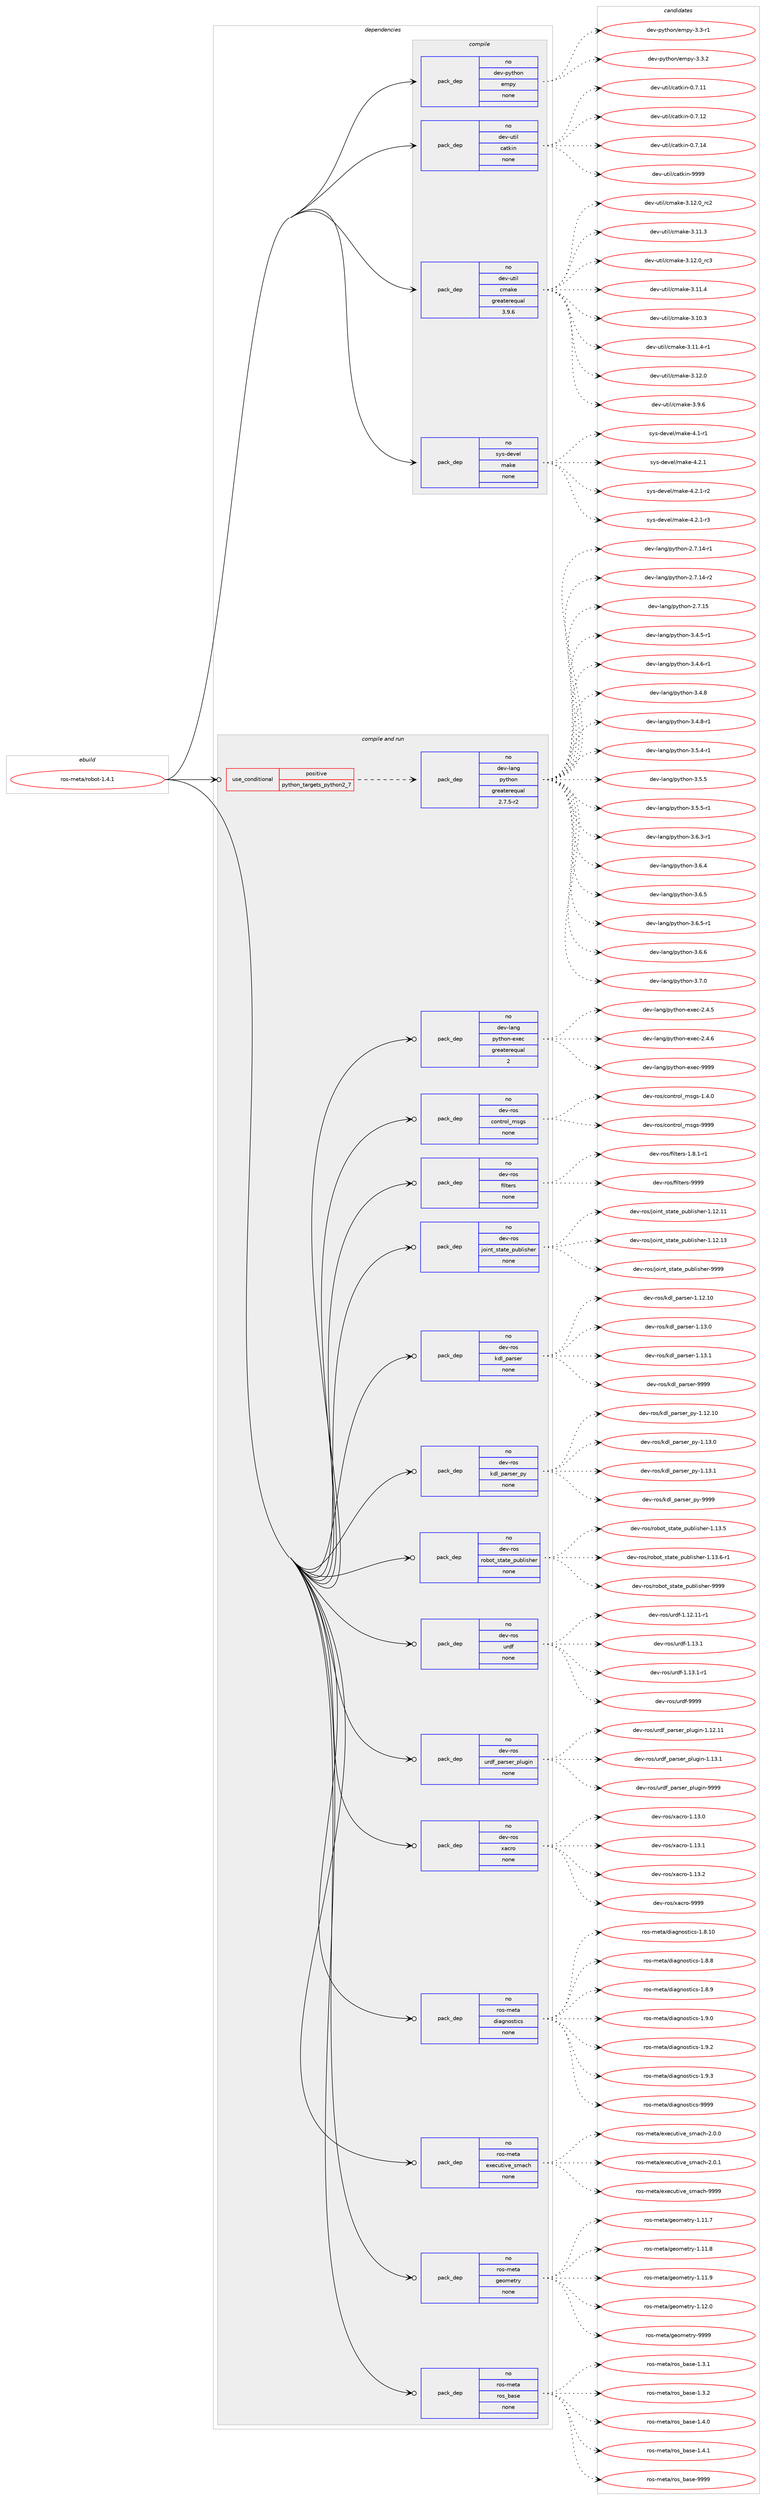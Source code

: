 digraph prolog {

# *************
# Graph options
# *************

newrank=true;
concentrate=true;
compound=true;
graph [rankdir=LR,fontname=Helvetica,fontsize=10,ranksep=1.5];#, ranksep=2.5, nodesep=0.2];
edge  [arrowhead=vee];
node  [fontname=Helvetica,fontsize=10];

# **********
# The ebuild
# **********

subgraph cluster_leftcol {
color=gray;
rank=same;
label=<<i>ebuild</i>>;
id [label="ros-meta/robot-1.4.1", color=red, width=4, href="../ros-meta/robot-1.4.1.svg"];
}

# ****************
# The dependencies
# ****************

subgraph cluster_midcol {
color=gray;
label=<<i>dependencies</i>>;
subgraph cluster_compile {
fillcolor="#eeeeee";
style=filled;
label=<<i>compile</i>>;
subgraph pack1103 {
dependency1546 [label=<<TABLE BORDER="0" CELLBORDER="1" CELLSPACING="0" CELLPADDING="4" WIDTH="220"><TR><TD ROWSPAN="6" CELLPADDING="30">pack_dep</TD></TR><TR><TD WIDTH="110">no</TD></TR><TR><TD>dev-python</TD></TR><TR><TD>empy</TD></TR><TR><TD>none</TD></TR><TR><TD></TD></TR></TABLE>>, shape=none, color=blue];
}
id:e -> dependency1546:w [weight=20,style="solid",arrowhead="vee"];
subgraph pack1104 {
dependency1547 [label=<<TABLE BORDER="0" CELLBORDER="1" CELLSPACING="0" CELLPADDING="4" WIDTH="220"><TR><TD ROWSPAN="6" CELLPADDING="30">pack_dep</TD></TR><TR><TD WIDTH="110">no</TD></TR><TR><TD>dev-util</TD></TR><TR><TD>catkin</TD></TR><TR><TD>none</TD></TR><TR><TD></TD></TR></TABLE>>, shape=none, color=blue];
}
id:e -> dependency1547:w [weight=20,style="solid",arrowhead="vee"];
subgraph pack1105 {
dependency1548 [label=<<TABLE BORDER="0" CELLBORDER="1" CELLSPACING="0" CELLPADDING="4" WIDTH="220"><TR><TD ROWSPAN="6" CELLPADDING="30">pack_dep</TD></TR><TR><TD WIDTH="110">no</TD></TR><TR><TD>dev-util</TD></TR><TR><TD>cmake</TD></TR><TR><TD>greaterequal</TD></TR><TR><TD>3.9.6</TD></TR></TABLE>>, shape=none, color=blue];
}
id:e -> dependency1548:w [weight=20,style="solid",arrowhead="vee"];
subgraph pack1106 {
dependency1549 [label=<<TABLE BORDER="0" CELLBORDER="1" CELLSPACING="0" CELLPADDING="4" WIDTH="220"><TR><TD ROWSPAN="6" CELLPADDING="30">pack_dep</TD></TR><TR><TD WIDTH="110">no</TD></TR><TR><TD>sys-devel</TD></TR><TR><TD>make</TD></TR><TR><TD>none</TD></TR><TR><TD></TD></TR></TABLE>>, shape=none, color=blue];
}
id:e -> dependency1549:w [weight=20,style="solid",arrowhead="vee"];
}
subgraph cluster_compileandrun {
fillcolor="#eeeeee";
style=filled;
label=<<i>compile and run</i>>;
subgraph cond412 {
dependency1550 [label=<<TABLE BORDER="0" CELLBORDER="1" CELLSPACING="0" CELLPADDING="4"><TR><TD ROWSPAN="3" CELLPADDING="10">use_conditional</TD></TR><TR><TD>positive</TD></TR><TR><TD>python_targets_python2_7</TD></TR></TABLE>>, shape=none, color=red];
subgraph pack1107 {
dependency1551 [label=<<TABLE BORDER="0" CELLBORDER="1" CELLSPACING="0" CELLPADDING="4" WIDTH="220"><TR><TD ROWSPAN="6" CELLPADDING="30">pack_dep</TD></TR><TR><TD WIDTH="110">no</TD></TR><TR><TD>dev-lang</TD></TR><TR><TD>python</TD></TR><TR><TD>greaterequal</TD></TR><TR><TD>2.7.5-r2</TD></TR></TABLE>>, shape=none, color=blue];
}
dependency1550:e -> dependency1551:w [weight=20,style="dashed",arrowhead="vee"];
}
id:e -> dependency1550:w [weight=20,style="solid",arrowhead="odotvee"];
subgraph pack1108 {
dependency1552 [label=<<TABLE BORDER="0" CELLBORDER="1" CELLSPACING="0" CELLPADDING="4" WIDTH="220"><TR><TD ROWSPAN="6" CELLPADDING="30">pack_dep</TD></TR><TR><TD WIDTH="110">no</TD></TR><TR><TD>dev-lang</TD></TR><TR><TD>python-exec</TD></TR><TR><TD>greaterequal</TD></TR><TR><TD>2</TD></TR></TABLE>>, shape=none, color=blue];
}
id:e -> dependency1552:w [weight=20,style="solid",arrowhead="odotvee"];
subgraph pack1109 {
dependency1553 [label=<<TABLE BORDER="0" CELLBORDER="1" CELLSPACING="0" CELLPADDING="4" WIDTH="220"><TR><TD ROWSPAN="6" CELLPADDING="30">pack_dep</TD></TR><TR><TD WIDTH="110">no</TD></TR><TR><TD>dev-ros</TD></TR><TR><TD>control_msgs</TD></TR><TR><TD>none</TD></TR><TR><TD></TD></TR></TABLE>>, shape=none, color=blue];
}
id:e -> dependency1553:w [weight=20,style="solid",arrowhead="odotvee"];
subgraph pack1110 {
dependency1554 [label=<<TABLE BORDER="0" CELLBORDER="1" CELLSPACING="0" CELLPADDING="4" WIDTH="220"><TR><TD ROWSPAN="6" CELLPADDING="30">pack_dep</TD></TR><TR><TD WIDTH="110">no</TD></TR><TR><TD>dev-ros</TD></TR><TR><TD>filters</TD></TR><TR><TD>none</TD></TR><TR><TD></TD></TR></TABLE>>, shape=none, color=blue];
}
id:e -> dependency1554:w [weight=20,style="solid",arrowhead="odotvee"];
subgraph pack1111 {
dependency1555 [label=<<TABLE BORDER="0" CELLBORDER="1" CELLSPACING="0" CELLPADDING="4" WIDTH="220"><TR><TD ROWSPAN="6" CELLPADDING="30">pack_dep</TD></TR><TR><TD WIDTH="110">no</TD></TR><TR><TD>dev-ros</TD></TR><TR><TD>joint_state_publisher</TD></TR><TR><TD>none</TD></TR><TR><TD></TD></TR></TABLE>>, shape=none, color=blue];
}
id:e -> dependency1555:w [weight=20,style="solid",arrowhead="odotvee"];
subgraph pack1112 {
dependency1556 [label=<<TABLE BORDER="0" CELLBORDER="1" CELLSPACING="0" CELLPADDING="4" WIDTH="220"><TR><TD ROWSPAN="6" CELLPADDING="30">pack_dep</TD></TR><TR><TD WIDTH="110">no</TD></TR><TR><TD>dev-ros</TD></TR><TR><TD>kdl_parser</TD></TR><TR><TD>none</TD></TR><TR><TD></TD></TR></TABLE>>, shape=none, color=blue];
}
id:e -> dependency1556:w [weight=20,style="solid",arrowhead="odotvee"];
subgraph pack1113 {
dependency1557 [label=<<TABLE BORDER="0" CELLBORDER="1" CELLSPACING="0" CELLPADDING="4" WIDTH="220"><TR><TD ROWSPAN="6" CELLPADDING="30">pack_dep</TD></TR><TR><TD WIDTH="110">no</TD></TR><TR><TD>dev-ros</TD></TR><TR><TD>kdl_parser_py</TD></TR><TR><TD>none</TD></TR><TR><TD></TD></TR></TABLE>>, shape=none, color=blue];
}
id:e -> dependency1557:w [weight=20,style="solid",arrowhead="odotvee"];
subgraph pack1114 {
dependency1558 [label=<<TABLE BORDER="0" CELLBORDER="1" CELLSPACING="0" CELLPADDING="4" WIDTH="220"><TR><TD ROWSPAN="6" CELLPADDING="30">pack_dep</TD></TR><TR><TD WIDTH="110">no</TD></TR><TR><TD>dev-ros</TD></TR><TR><TD>robot_state_publisher</TD></TR><TR><TD>none</TD></TR><TR><TD></TD></TR></TABLE>>, shape=none, color=blue];
}
id:e -> dependency1558:w [weight=20,style="solid",arrowhead="odotvee"];
subgraph pack1115 {
dependency1559 [label=<<TABLE BORDER="0" CELLBORDER="1" CELLSPACING="0" CELLPADDING="4" WIDTH="220"><TR><TD ROWSPAN="6" CELLPADDING="30">pack_dep</TD></TR><TR><TD WIDTH="110">no</TD></TR><TR><TD>dev-ros</TD></TR><TR><TD>urdf</TD></TR><TR><TD>none</TD></TR><TR><TD></TD></TR></TABLE>>, shape=none, color=blue];
}
id:e -> dependency1559:w [weight=20,style="solid",arrowhead="odotvee"];
subgraph pack1116 {
dependency1560 [label=<<TABLE BORDER="0" CELLBORDER="1" CELLSPACING="0" CELLPADDING="4" WIDTH="220"><TR><TD ROWSPAN="6" CELLPADDING="30">pack_dep</TD></TR><TR><TD WIDTH="110">no</TD></TR><TR><TD>dev-ros</TD></TR><TR><TD>urdf_parser_plugin</TD></TR><TR><TD>none</TD></TR><TR><TD></TD></TR></TABLE>>, shape=none, color=blue];
}
id:e -> dependency1560:w [weight=20,style="solid",arrowhead="odotvee"];
subgraph pack1117 {
dependency1561 [label=<<TABLE BORDER="0" CELLBORDER="1" CELLSPACING="0" CELLPADDING="4" WIDTH="220"><TR><TD ROWSPAN="6" CELLPADDING="30">pack_dep</TD></TR><TR><TD WIDTH="110">no</TD></TR><TR><TD>dev-ros</TD></TR><TR><TD>xacro</TD></TR><TR><TD>none</TD></TR><TR><TD></TD></TR></TABLE>>, shape=none, color=blue];
}
id:e -> dependency1561:w [weight=20,style="solid",arrowhead="odotvee"];
subgraph pack1118 {
dependency1562 [label=<<TABLE BORDER="0" CELLBORDER="1" CELLSPACING="0" CELLPADDING="4" WIDTH="220"><TR><TD ROWSPAN="6" CELLPADDING="30">pack_dep</TD></TR><TR><TD WIDTH="110">no</TD></TR><TR><TD>ros-meta</TD></TR><TR><TD>diagnostics</TD></TR><TR><TD>none</TD></TR><TR><TD></TD></TR></TABLE>>, shape=none, color=blue];
}
id:e -> dependency1562:w [weight=20,style="solid",arrowhead="odotvee"];
subgraph pack1119 {
dependency1563 [label=<<TABLE BORDER="0" CELLBORDER="1" CELLSPACING="0" CELLPADDING="4" WIDTH="220"><TR><TD ROWSPAN="6" CELLPADDING="30">pack_dep</TD></TR><TR><TD WIDTH="110">no</TD></TR><TR><TD>ros-meta</TD></TR><TR><TD>executive_smach</TD></TR><TR><TD>none</TD></TR><TR><TD></TD></TR></TABLE>>, shape=none, color=blue];
}
id:e -> dependency1563:w [weight=20,style="solid",arrowhead="odotvee"];
subgraph pack1120 {
dependency1564 [label=<<TABLE BORDER="0" CELLBORDER="1" CELLSPACING="0" CELLPADDING="4" WIDTH="220"><TR><TD ROWSPAN="6" CELLPADDING="30">pack_dep</TD></TR><TR><TD WIDTH="110">no</TD></TR><TR><TD>ros-meta</TD></TR><TR><TD>geometry</TD></TR><TR><TD>none</TD></TR><TR><TD></TD></TR></TABLE>>, shape=none, color=blue];
}
id:e -> dependency1564:w [weight=20,style="solid",arrowhead="odotvee"];
subgraph pack1121 {
dependency1565 [label=<<TABLE BORDER="0" CELLBORDER="1" CELLSPACING="0" CELLPADDING="4" WIDTH="220"><TR><TD ROWSPAN="6" CELLPADDING="30">pack_dep</TD></TR><TR><TD WIDTH="110">no</TD></TR><TR><TD>ros-meta</TD></TR><TR><TD>ros_base</TD></TR><TR><TD>none</TD></TR><TR><TD></TD></TR></TABLE>>, shape=none, color=blue];
}
id:e -> dependency1565:w [weight=20,style="solid",arrowhead="odotvee"];
}
subgraph cluster_run {
fillcolor="#eeeeee";
style=filled;
label=<<i>run</i>>;
}
}

# **************
# The candidates
# **************

subgraph cluster_choices {
rank=same;
color=gray;
label=<<i>candidates</i>>;

subgraph choice1103 {
color=black;
nodesep=1;
choice1001011184511212111610411111047101109112121455146514511449 [label="dev-python/empy-3.3-r1", color=red, width=4,href="../dev-python/empy-3.3-r1.svg"];
choice1001011184511212111610411111047101109112121455146514650 [label="dev-python/empy-3.3.2", color=red, width=4,href="../dev-python/empy-3.3.2.svg"];
dependency1546:e -> choice1001011184511212111610411111047101109112121455146514511449:w [style=dotted,weight="100"];
dependency1546:e -> choice1001011184511212111610411111047101109112121455146514650:w [style=dotted,weight="100"];
}
subgraph choice1104 {
color=black;
nodesep=1;
choice1001011184511711610510847999711610710511045484655464949 [label="dev-util/catkin-0.7.11", color=red, width=4,href="../dev-util/catkin-0.7.11.svg"];
choice1001011184511711610510847999711610710511045484655464950 [label="dev-util/catkin-0.7.12", color=red, width=4,href="../dev-util/catkin-0.7.12.svg"];
choice1001011184511711610510847999711610710511045484655464952 [label="dev-util/catkin-0.7.14", color=red, width=4,href="../dev-util/catkin-0.7.14.svg"];
choice100101118451171161051084799971161071051104557575757 [label="dev-util/catkin-9999", color=red, width=4,href="../dev-util/catkin-9999.svg"];
dependency1547:e -> choice1001011184511711610510847999711610710511045484655464949:w [style=dotted,weight="100"];
dependency1547:e -> choice1001011184511711610510847999711610710511045484655464950:w [style=dotted,weight="100"];
dependency1547:e -> choice1001011184511711610510847999711610710511045484655464952:w [style=dotted,weight="100"];
dependency1547:e -> choice100101118451171161051084799971161071051104557575757:w [style=dotted,weight="100"];
}
subgraph choice1105 {
color=black;
nodesep=1;
choice1001011184511711610510847991099710710145514649504648951149950 [label="dev-util/cmake-3.12.0_rc2", color=red, width=4,href="../dev-util/cmake-3.12.0_rc2.svg"];
choice1001011184511711610510847991099710710145514649494651 [label="dev-util/cmake-3.11.3", color=red, width=4,href="../dev-util/cmake-3.11.3.svg"];
choice1001011184511711610510847991099710710145514649504648951149951 [label="dev-util/cmake-3.12.0_rc3", color=red, width=4,href="../dev-util/cmake-3.12.0_rc3.svg"];
choice1001011184511711610510847991099710710145514649494652 [label="dev-util/cmake-3.11.4", color=red, width=4,href="../dev-util/cmake-3.11.4.svg"];
choice1001011184511711610510847991099710710145514649484651 [label="dev-util/cmake-3.10.3", color=red, width=4,href="../dev-util/cmake-3.10.3.svg"];
choice10010111845117116105108479910997107101455146494946524511449 [label="dev-util/cmake-3.11.4-r1", color=red, width=4,href="../dev-util/cmake-3.11.4-r1.svg"];
choice1001011184511711610510847991099710710145514649504648 [label="dev-util/cmake-3.12.0", color=red, width=4,href="../dev-util/cmake-3.12.0.svg"];
choice10010111845117116105108479910997107101455146574654 [label="dev-util/cmake-3.9.6", color=red, width=4,href="../dev-util/cmake-3.9.6.svg"];
dependency1548:e -> choice1001011184511711610510847991099710710145514649504648951149950:w [style=dotted,weight="100"];
dependency1548:e -> choice1001011184511711610510847991099710710145514649494651:w [style=dotted,weight="100"];
dependency1548:e -> choice1001011184511711610510847991099710710145514649504648951149951:w [style=dotted,weight="100"];
dependency1548:e -> choice1001011184511711610510847991099710710145514649494652:w [style=dotted,weight="100"];
dependency1548:e -> choice1001011184511711610510847991099710710145514649484651:w [style=dotted,weight="100"];
dependency1548:e -> choice10010111845117116105108479910997107101455146494946524511449:w [style=dotted,weight="100"];
dependency1548:e -> choice1001011184511711610510847991099710710145514649504648:w [style=dotted,weight="100"];
dependency1548:e -> choice10010111845117116105108479910997107101455146574654:w [style=dotted,weight="100"];
}
subgraph choice1106 {
color=black;
nodesep=1;
choice115121115451001011181011084710997107101455246494511449 [label="sys-devel/make-4.1-r1", color=red, width=4,href="../sys-devel/make-4.1-r1.svg"];
choice115121115451001011181011084710997107101455246504649 [label="sys-devel/make-4.2.1", color=red, width=4,href="../sys-devel/make-4.2.1.svg"];
choice1151211154510010111810110847109971071014552465046494511450 [label="sys-devel/make-4.2.1-r2", color=red, width=4,href="../sys-devel/make-4.2.1-r2.svg"];
choice1151211154510010111810110847109971071014552465046494511451 [label="sys-devel/make-4.2.1-r3", color=red, width=4,href="../sys-devel/make-4.2.1-r3.svg"];
dependency1549:e -> choice115121115451001011181011084710997107101455246494511449:w [style=dotted,weight="100"];
dependency1549:e -> choice115121115451001011181011084710997107101455246504649:w [style=dotted,weight="100"];
dependency1549:e -> choice1151211154510010111810110847109971071014552465046494511450:w [style=dotted,weight="100"];
dependency1549:e -> choice1151211154510010111810110847109971071014552465046494511451:w [style=dotted,weight="100"];
}
subgraph choice1107 {
color=black;
nodesep=1;
choice100101118451089711010347112121116104111110455046554649524511449 [label="dev-lang/python-2.7.14-r1", color=red, width=4,href="../dev-lang/python-2.7.14-r1.svg"];
choice100101118451089711010347112121116104111110455046554649524511450 [label="dev-lang/python-2.7.14-r2", color=red, width=4,href="../dev-lang/python-2.7.14-r2.svg"];
choice10010111845108971101034711212111610411111045504655464953 [label="dev-lang/python-2.7.15", color=red, width=4,href="../dev-lang/python-2.7.15.svg"];
choice1001011184510897110103471121211161041111104551465246534511449 [label="dev-lang/python-3.4.5-r1", color=red, width=4,href="../dev-lang/python-3.4.5-r1.svg"];
choice1001011184510897110103471121211161041111104551465246544511449 [label="dev-lang/python-3.4.6-r1", color=red, width=4,href="../dev-lang/python-3.4.6-r1.svg"];
choice100101118451089711010347112121116104111110455146524656 [label="dev-lang/python-3.4.8", color=red, width=4,href="../dev-lang/python-3.4.8.svg"];
choice1001011184510897110103471121211161041111104551465246564511449 [label="dev-lang/python-3.4.8-r1", color=red, width=4,href="../dev-lang/python-3.4.8-r1.svg"];
choice1001011184510897110103471121211161041111104551465346524511449 [label="dev-lang/python-3.5.4-r1", color=red, width=4,href="../dev-lang/python-3.5.4-r1.svg"];
choice100101118451089711010347112121116104111110455146534653 [label="dev-lang/python-3.5.5", color=red, width=4,href="../dev-lang/python-3.5.5.svg"];
choice1001011184510897110103471121211161041111104551465346534511449 [label="dev-lang/python-3.5.5-r1", color=red, width=4,href="../dev-lang/python-3.5.5-r1.svg"];
choice1001011184510897110103471121211161041111104551465446514511449 [label="dev-lang/python-3.6.3-r1", color=red, width=4,href="../dev-lang/python-3.6.3-r1.svg"];
choice100101118451089711010347112121116104111110455146544652 [label="dev-lang/python-3.6.4", color=red, width=4,href="../dev-lang/python-3.6.4.svg"];
choice100101118451089711010347112121116104111110455146544653 [label="dev-lang/python-3.6.5", color=red, width=4,href="../dev-lang/python-3.6.5.svg"];
choice1001011184510897110103471121211161041111104551465446534511449 [label="dev-lang/python-3.6.5-r1", color=red, width=4,href="../dev-lang/python-3.6.5-r1.svg"];
choice100101118451089711010347112121116104111110455146544654 [label="dev-lang/python-3.6.6", color=red, width=4,href="../dev-lang/python-3.6.6.svg"];
choice100101118451089711010347112121116104111110455146554648 [label="dev-lang/python-3.7.0", color=red, width=4,href="../dev-lang/python-3.7.0.svg"];
dependency1551:e -> choice100101118451089711010347112121116104111110455046554649524511449:w [style=dotted,weight="100"];
dependency1551:e -> choice100101118451089711010347112121116104111110455046554649524511450:w [style=dotted,weight="100"];
dependency1551:e -> choice10010111845108971101034711212111610411111045504655464953:w [style=dotted,weight="100"];
dependency1551:e -> choice1001011184510897110103471121211161041111104551465246534511449:w [style=dotted,weight="100"];
dependency1551:e -> choice1001011184510897110103471121211161041111104551465246544511449:w [style=dotted,weight="100"];
dependency1551:e -> choice100101118451089711010347112121116104111110455146524656:w [style=dotted,weight="100"];
dependency1551:e -> choice1001011184510897110103471121211161041111104551465246564511449:w [style=dotted,weight="100"];
dependency1551:e -> choice1001011184510897110103471121211161041111104551465346524511449:w [style=dotted,weight="100"];
dependency1551:e -> choice100101118451089711010347112121116104111110455146534653:w [style=dotted,weight="100"];
dependency1551:e -> choice1001011184510897110103471121211161041111104551465346534511449:w [style=dotted,weight="100"];
dependency1551:e -> choice1001011184510897110103471121211161041111104551465446514511449:w [style=dotted,weight="100"];
dependency1551:e -> choice100101118451089711010347112121116104111110455146544652:w [style=dotted,weight="100"];
dependency1551:e -> choice100101118451089711010347112121116104111110455146544653:w [style=dotted,weight="100"];
dependency1551:e -> choice1001011184510897110103471121211161041111104551465446534511449:w [style=dotted,weight="100"];
dependency1551:e -> choice100101118451089711010347112121116104111110455146544654:w [style=dotted,weight="100"];
dependency1551:e -> choice100101118451089711010347112121116104111110455146554648:w [style=dotted,weight="100"];
}
subgraph choice1108 {
color=black;
nodesep=1;
choice1001011184510897110103471121211161041111104510112010199455046524653 [label="dev-lang/python-exec-2.4.5", color=red, width=4,href="../dev-lang/python-exec-2.4.5.svg"];
choice1001011184510897110103471121211161041111104510112010199455046524654 [label="dev-lang/python-exec-2.4.6", color=red, width=4,href="../dev-lang/python-exec-2.4.6.svg"];
choice10010111845108971101034711212111610411111045101120101994557575757 [label="dev-lang/python-exec-9999", color=red, width=4,href="../dev-lang/python-exec-9999.svg"];
dependency1552:e -> choice1001011184510897110103471121211161041111104510112010199455046524653:w [style=dotted,weight="100"];
dependency1552:e -> choice1001011184510897110103471121211161041111104510112010199455046524654:w [style=dotted,weight="100"];
dependency1552:e -> choice10010111845108971101034711212111610411111045101120101994557575757:w [style=dotted,weight="100"];
}
subgraph choice1109 {
color=black;
nodesep=1;
choice10010111845114111115479911111011611411110895109115103115454946524648 [label="dev-ros/control_msgs-1.4.0", color=red, width=4,href="../dev-ros/control_msgs-1.4.0.svg"];
choice100101118451141111154799111110116114111108951091151031154557575757 [label="dev-ros/control_msgs-9999", color=red, width=4,href="../dev-ros/control_msgs-9999.svg"];
dependency1553:e -> choice10010111845114111115479911111011611411110895109115103115454946524648:w [style=dotted,weight="100"];
dependency1553:e -> choice100101118451141111154799111110116114111108951091151031154557575757:w [style=dotted,weight="100"];
}
subgraph choice1110 {
color=black;
nodesep=1;
choice10010111845114111115471021051081161011141154549465646494511449 [label="dev-ros/filters-1.8.1-r1", color=red, width=4,href="../dev-ros/filters-1.8.1-r1.svg"];
choice10010111845114111115471021051081161011141154557575757 [label="dev-ros/filters-9999", color=red, width=4,href="../dev-ros/filters-9999.svg"];
dependency1554:e -> choice10010111845114111115471021051081161011141154549465646494511449:w [style=dotted,weight="100"];
dependency1554:e -> choice10010111845114111115471021051081161011141154557575757:w [style=dotted,weight="100"];
}
subgraph choice1111 {
color=black;
nodesep=1;
choice1001011184511411111547106111105110116951151169711610195112117981081051151041011144549464950464949 [label="dev-ros/joint_state_publisher-1.12.11", color=red, width=4,href="../dev-ros/joint_state_publisher-1.12.11.svg"];
choice1001011184511411111547106111105110116951151169711610195112117981081051151041011144549464950464951 [label="dev-ros/joint_state_publisher-1.12.13", color=red, width=4,href="../dev-ros/joint_state_publisher-1.12.13.svg"];
choice1001011184511411111547106111105110116951151169711610195112117981081051151041011144557575757 [label="dev-ros/joint_state_publisher-9999", color=red, width=4,href="../dev-ros/joint_state_publisher-9999.svg"];
dependency1555:e -> choice1001011184511411111547106111105110116951151169711610195112117981081051151041011144549464950464949:w [style=dotted,weight="100"];
dependency1555:e -> choice1001011184511411111547106111105110116951151169711610195112117981081051151041011144549464950464951:w [style=dotted,weight="100"];
dependency1555:e -> choice1001011184511411111547106111105110116951151169711610195112117981081051151041011144557575757:w [style=dotted,weight="100"];
}
subgraph choice1112 {
color=black;
nodesep=1;
choice100101118451141111154710710010895112971141151011144549464950464948 [label="dev-ros/kdl_parser-1.12.10", color=red, width=4,href="../dev-ros/kdl_parser-1.12.10.svg"];
choice1001011184511411111547107100108951129711411510111445494649514648 [label="dev-ros/kdl_parser-1.13.0", color=red, width=4,href="../dev-ros/kdl_parser-1.13.0.svg"];
choice1001011184511411111547107100108951129711411510111445494649514649 [label="dev-ros/kdl_parser-1.13.1", color=red, width=4,href="../dev-ros/kdl_parser-1.13.1.svg"];
choice100101118451141111154710710010895112971141151011144557575757 [label="dev-ros/kdl_parser-9999", color=red, width=4,href="../dev-ros/kdl_parser-9999.svg"];
dependency1556:e -> choice100101118451141111154710710010895112971141151011144549464950464948:w [style=dotted,weight="100"];
dependency1556:e -> choice1001011184511411111547107100108951129711411510111445494649514648:w [style=dotted,weight="100"];
dependency1556:e -> choice1001011184511411111547107100108951129711411510111445494649514649:w [style=dotted,weight="100"];
dependency1556:e -> choice100101118451141111154710710010895112971141151011144557575757:w [style=dotted,weight="100"];
}
subgraph choice1113 {
color=black;
nodesep=1;
choice10010111845114111115471071001089511297114115101114951121214549464950464948 [label="dev-ros/kdl_parser_py-1.12.10", color=red, width=4,href="../dev-ros/kdl_parser_py-1.12.10.svg"];
choice100101118451141111154710710010895112971141151011149511212145494649514648 [label="dev-ros/kdl_parser_py-1.13.0", color=red, width=4,href="../dev-ros/kdl_parser_py-1.13.0.svg"];
choice100101118451141111154710710010895112971141151011149511212145494649514649 [label="dev-ros/kdl_parser_py-1.13.1", color=red, width=4,href="../dev-ros/kdl_parser_py-1.13.1.svg"];
choice10010111845114111115471071001089511297114115101114951121214557575757 [label="dev-ros/kdl_parser_py-9999", color=red, width=4,href="../dev-ros/kdl_parser_py-9999.svg"];
dependency1557:e -> choice10010111845114111115471071001089511297114115101114951121214549464950464948:w [style=dotted,weight="100"];
dependency1557:e -> choice100101118451141111154710710010895112971141151011149511212145494649514648:w [style=dotted,weight="100"];
dependency1557:e -> choice100101118451141111154710710010895112971141151011149511212145494649514649:w [style=dotted,weight="100"];
dependency1557:e -> choice10010111845114111115471071001089511297114115101114951121214557575757:w [style=dotted,weight="100"];
}
subgraph choice1114 {
color=black;
nodesep=1;
choice1001011184511411111547114111981111169511511697116101951121179810810511510410111445494649514653 [label="dev-ros/robot_state_publisher-1.13.5", color=red, width=4,href="../dev-ros/robot_state_publisher-1.13.5.svg"];
choice10010111845114111115471141119811111695115116971161019511211798108105115104101114454946495146544511449 [label="dev-ros/robot_state_publisher-1.13.6-r1", color=red, width=4,href="../dev-ros/robot_state_publisher-1.13.6-r1.svg"];
choice100101118451141111154711411198111116951151169711610195112117981081051151041011144557575757 [label="dev-ros/robot_state_publisher-9999", color=red, width=4,href="../dev-ros/robot_state_publisher-9999.svg"];
dependency1558:e -> choice1001011184511411111547114111981111169511511697116101951121179810810511510410111445494649514653:w [style=dotted,weight="100"];
dependency1558:e -> choice10010111845114111115471141119811111695115116971161019511211798108105115104101114454946495146544511449:w [style=dotted,weight="100"];
dependency1558:e -> choice100101118451141111154711411198111116951151169711610195112117981081051151041011144557575757:w [style=dotted,weight="100"];
}
subgraph choice1115 {
color=black;
nodesep=1;
choice100101118451141111154711711410010245494649504649494511449 [label="dev-ros/urdf-1.12.11-r1", color=red, width=4,href="../dev-ros/urdf-1.12.11-r1.svg"];
choice100101118451141111154711711410010245494649514649 [label="dev-ros/urdf-1.13.1", color=red, width=4,href="../dev-ros/urdf-1.13.1.svg"];
choice1001011184511411111547117114100102454946495146494511449 [label="dev-ros/urdf-1.13.1-r1", color=red, width=4,href="../dev-ros/urdf-1.13.1-r1.svg"];
choice10010111845114111115471171141001024557575757 [label="dev-ros/urdf-9999", color=red, width=4,href="../dev-ros/urdf-9999.svg"];
dependency1559:e -> choice100101118451141111154711711410010245494649504649494511449:w [style=dotted,weight="100"];
dependency1559:e -> choice100101118451141111154711711410010245494649514649:w [style=dotted,weight="100"];
dependency1559:e -> choice1001011184511411111547117114100102454946495146494511449:w [style=dotted,weight="100"];
dependency1559:e -> choice10010111845114111115471171141001024557575757:w [style=dotted,weight="100"];
}
subgraph choice1116 {
color=black;
nodesep=1;
choice10010111845114111115471171141001029511297114115101114951121081171031051104549464950464949 [label="dev-ros/urdf_parser_plugin-1.12.11", color=red, width=4,href="../dev-ros/urdf_parser_plugin-1.12.11.svg"];
choice100101118451141111154711711410010295112971141151011149511210811710310511045494649514649 [label="dev-ros/urdf_parser_plugin-1.13.1", color=red, width=4,href="../dev-ros/urdf_parser_plugin-1.13.1.svg"];
choice10010111845114111115471171141001029511297114115101114951121081171031051104557575757 [label="dev-ros/urdf_parser_plugin-9999", color=red, width=4,href="../dev-ros/urdf_parser_plugin-9999.svg"];
dependency1560:e -> choice10010111845114111115471171141001029511297114115101114951121081171031051104549464950464949:w [style=dotted,weight="100"];
dependency1560:e -> choice100101118451141111154711711410010295112971141151011149511210811710310511045494649514649:w [style=dotted,weight="100"];
dependency1560:e -> choice10010111845114111115471171141001029511297114115101114951121081171031051104557575757:w [style=dotted,weight="100"];
}
subgraph choice1117 {
color=black;
nodesep=1;
choice1001011184511411111547120979911411145494649514648 [label="dev-ros/xacro-1.13.0", color=red, width=4,href="../dev-ros/xacro-1.13.0.svg"];
choice1001011184511411111547120979911411145494649514649 [label="dev-ros/xacro-1.13.1", color=red, width=4,href="../dev-ros/xacro-1.13.1.svg"];
choice1001011184511411111547120979911411145494649514650 [label="dev-ros/xacro-1.13.2", color=red, width=4,href="../dev-ros/xacro-1.13.2.svg"];
choice100101118451141111154712097991141114557575757 [label="dev-ros/xacro-9999", color=red, width=4,href="../dev-ros/xacro-9999.svg"];
dependency1561:e -> choice1001011184511411111547120979911411145494649514648:w [style=dotted,weight="100"];
dependency1561:e -> choice1001011184511411111547120979911411145494649514649:w [style=dotted,weight="100"];
dependency1561:e -> choice1001011184511411111547120979911411145494649514650:w [style=dotted,weight="100"];
dependency1561:e -> choice100101118451141111154712097991141114557575757:w [style=dotted,weight="100"];
}
subgraph choice1118 {
color=black;
nodesep=1;
choice114111115451091011169747100105971031101111151161059911545494656464948 [label="ros-meta/diagnostics-1.8.10", color=red, width=4,href="../ros-meta/diagnostics-1.8.10.svg"];
choice1141111154510910111697471001059710311011111511610599115454946564656 [label="ros-meta/diagnostics-1.8.8", color=red, width=4,href="../ros-meta/diagnostics-1.8.8.svg"];
choice1141111154510910111697471001059710311011111511610599115454946564657 [label="ros-meta/diagnostics-1.8.9", color=red, width=4,href="../ros-meta/diagnostics-1.8.9.svg"];
choice1141111154510910111697471001059710311011111511610599115454946574648 [label="ros-meta/diagnostics-1.9.0", color=red, width=4,href="../ros-meta/diagnostics-1.9.0.svg"];
choice1141111154510910111697471001059710311011111511610599115454946574650 [label="ros-meta/diagnostics-1.9.2", color=red, width=4,href="../ros-meta/diagnostics-1.9.2.svg"];
choice1141111154510910111697471001059710311011111511610599115454946574651 [label="ros-meta/diagnostics-1.9.3", color=red, width=4,href="../ros-meta/diagnostics-1.9.3.svg"];
choice11411111545109101116974710010597103110111115116105991154557575757 [label="ros-meta/diagnostics-9999", color=red, width=4,href="../ros-meta/diagnostics-9999.svg"];
dependency1562:e -> choice114111115451091011169747100105971031101111151161059911545494656464948:w [style=dotted,weight="100"];
dependency1562:e -> choice1141111154510910111697471001059710311011111511610599115454946564656:w [style=dotted,weight="100"];
dependency1562:e -> choice1141111154510910111697471001059710311011111511610599115454946564657:w [style=dotted,weight="100"];
dependency1562:e -> choice1141111154510910111697471001059710311011111511610599115454946574648:w [style=dotted,weight="100"];
dependency1562:e -> choice1141111154510910111697471001059710311011111511610599115454946574650:w [style=dotted,weight="100"];
dependency1562:e -> choice1141111154510910111697471001059710311011111511610599115454946574651:w [style=dotted,weight="100"];
dependency1562:e -> choice11411111545109101116974710010597103110111115116105991154557575757:w [style=dotted,weight="100"];
}
subgraph choice1119 {
color=black;
nodesep=1;
choice11411111545109101116974710112010199117116105118101951151099799104455046484648 [label="ros-meta/executive_smach-2.0.0", color=red, width=4,href="../ros-meta/executive_smach-2.0.0.svg"];
choice11411111545109101116974710112010199117116105118101951151099799104455046484649 [label="ros-meta/executive_smach-2.0.1", color=red, width=4,href="../ros-meta/executive_smach-2.0.1.svg"];
choice114111115451091011169747101120101991171161051181019511510997991044557575757 [label="ros-meta/executive_smach-9999", color=red, width=4,href="../ros-meta/executive_smach-9999.svg"];
dependency1563:e -> choice11411111545109101116974710112010199117116105118101951151099799104455046484648:w [style=dotted,weight="100"];
dependency1563:e -> choice11411111545109101116974710112010199117116105118101951151099799104455046484649:w [style=dotted,weight="100"];
dependency1563:e -> choice114111115451091011169747101120101991171161051181019511510997991044557575757:w [style=dotted,weight="100"];
}
subgraph choice1120 {
color=black;
nodesep=1;
choice11411111545109101116974710310111110910111611412145494649494655 [label="ros-meta/geometry-1.11.7", color=red, width=4,href="../ros-meta/geometry-1.11.7.svg"];
choice11411111545109101116974710310111110910111611412145494649494656 [label="ros-meta/geometry-1.11.8", color=red, width=4,href="../ros-meta/geometry-1.11.8.svg"];
choice11411111545109101116974710310111110910111611412145494649494657 [label="ros-meta/geometry-1.11.9", color=red, width=4,href="../ros-meta/geometry-1.11.9.svg"];
choice11411111545109101116974710310111110910111611412145494649504648 [label="ros-meta/geometry-1.12.0", color=red, width=4,href="../ros-meta/geometry-1.12.0.svg"];
choice1141111154510910111697471031011111091011161141214557575757 [label="ros-meta/geometry-9999", color=red, width=4,href="../ros-meta/geometry-9999.svg"];
dependency1564:e -> choice11411111545109101116974710310111110910111611412145494649494655:w [style=dotted,weight="100"];
dependency1564:e -> choice11411111545109101116974710310111110910111611412145494649494656:w [style=dotted,weight="100"];
dependency1564:e -> choice11411111545109101116974710310111110910111611412145494649494657:w [style=dotted,weight="100"];
dependency1564:e -> choice11411111545109101116974710310111110910111611412145494649504648:w [style=dotted,weight="100"];
dependency1564:e -> choice1141111154510910111697471031011111091011161141214557575757:w [style=dotted,weight="100"];
}
subgraph choice1121 {
color=black;
nodesep=1;
choice114111115451091011169747114111115959897115101454946514649 [label="ros-meta/ros_base-1.3.1", color=red, width=4,href="../ros-meta/ros_base-1.3.1.svg"];
choice114111115451091011169747114111115959897115101454946514650 [label="ros-meta/ros_base-1.3.2", color=red, width=4,href="../ros-meta/ros_base-1.3.2.svg"];
choice114111115451091011169747114111115959897115101454946524648 [label="ros-meta/ros_base-1.4.0", color=red, width=4,href="../ros-meta/ros_base-1.4.0.svg"];
choice114111115451091011169747114111115959897115101454946524649 [label="ros-meta/ros_base-1.4.1", color=red, width=4,href="../ros-meta/ros_base-1.4.1.svg"];
choice1141111154510910111697471141111159598971151014557575757 [label="ros-meta/ros_base-9999", color=red, width=4,href="../ros-meta/ros_base-9999.svg"];
dependency1565:e -> choice114111115451091011169747114111115959897115101454946514649:w [style=dotted,weight="100"];
dependency1565:e -> choice114111115451091011169747114111115959897115101454946514650:w [style=dotted,weight="100"];
dependency1565:e -> choice114111115451091011169747114111115959897115101454946524648:w [style=dotted,weight="100"];
dependency1565:e -> choice114111115451091011169747114111115959897115101454946524649:w [style=dotted,weight="100"];
dependency1565:e -> choice1141111154510910111697471141111159598971151014557575757:w [style=dotted,weight="100"];
}
}

}
